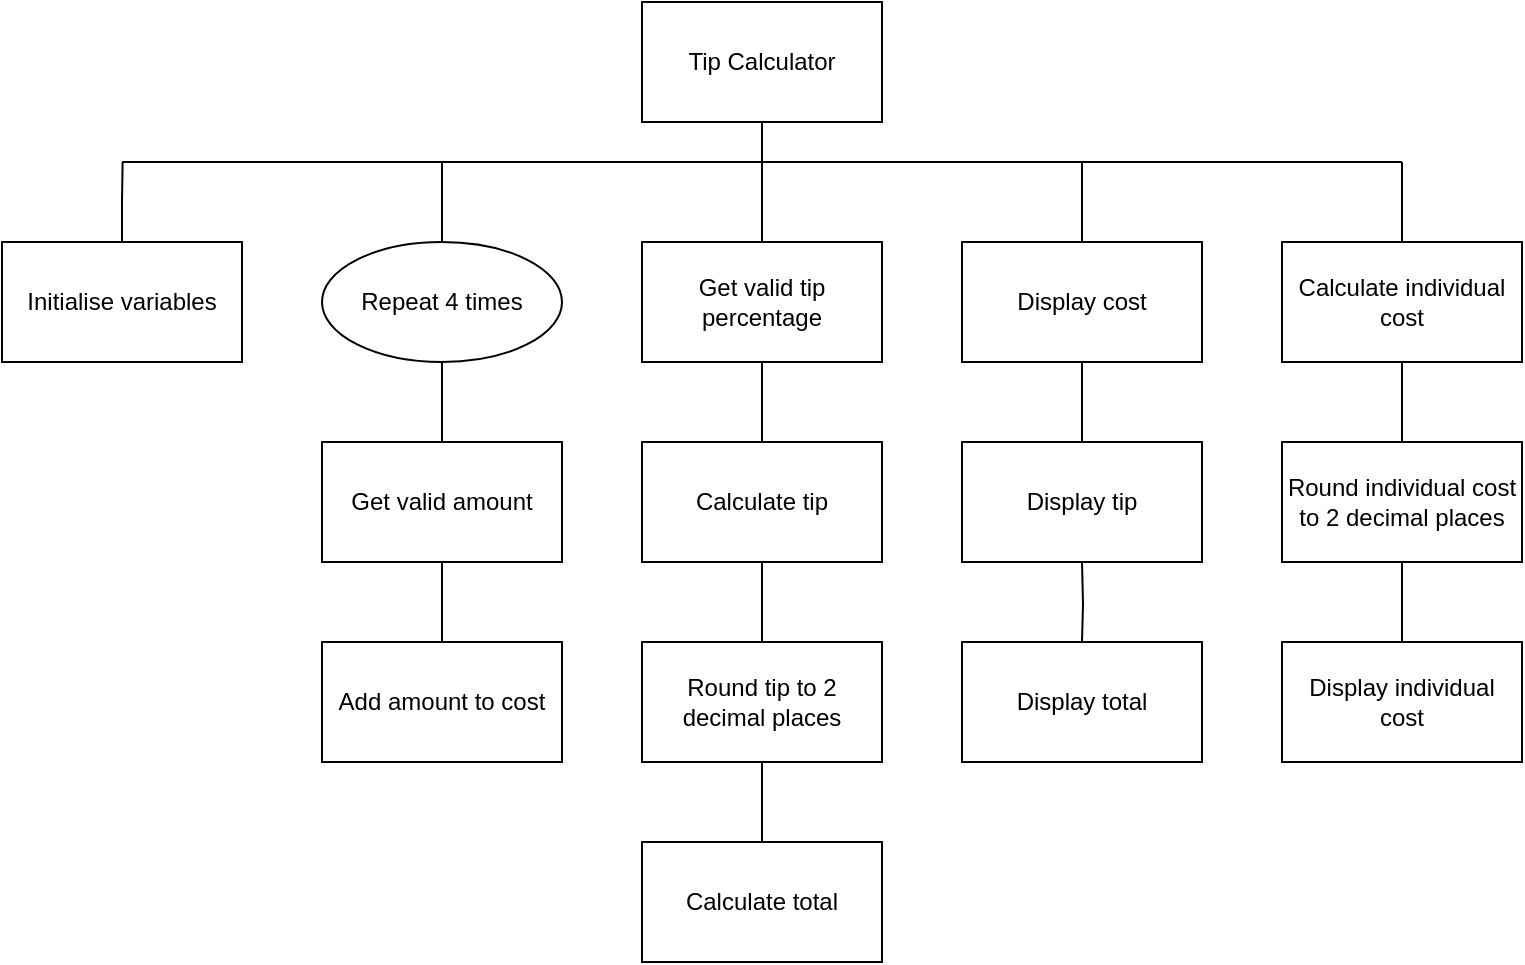 <mxfile version="20.3.0" type="device" pages="2"><diagram name="SD" id="nq3hfyptlFCVr2CrW04x"><mxGraphModel dx="870" dy="697" grid="1" gridSize="10" guides="1" tooltips="1" connect="1" arrows="1" fold="1" page="1" pageScale="1" pageWidth="1169" pageHeight="827" math="0" shadow="0"><root><mxCell id="nQaSH5ZJLGZen89Ir8Ug-0"/><mxCell id="nQaSH5ZJLGZen89Ir8Ug-1" parent="nQaSH5ZJLGZen89Ir8Ug-0"/><mxCell id="DQY4unRg5TGk52qzZA9S-4" style="edgeStyle=orthogonalEdgeStyle;rounded=0;orthogonalLoop=1;jettySize=auto;html=1;exitX=0.5;exitY=1;exitDx=0;exitDy=0;endArrow=none;endFill=0;" parent="nQaSH5ZJLGZen89Ir8Ug-1" source="nQaSH5ZJLGZen89Ir8Ug-2" edge="1"><mxGeometry relative="1" as="geometry"><mxPoint x="580" y="160" as="targetPoint"/></mxGeometry></mxCell><mxCell id="nQaSH5ZJLGZen89Ir8Ug-2" value="Tip Calculator" style="rounded=0;whiteSpace=wrap;html=1;" parent="nQaSH5ZJLGZen89Ir8Ug-1" vertex="1"><mxGeometry x="520" y="80" width="120" height="60" as="geometry"/></mxCell><mxCell id="nQaSH5ZJLGZen89Ir8Ug-4" style="edgeStyle=orthogonalEdgeStyle;rounded=0;orthogonalLoop=1;jettySize=auto;html=1;exitX=0.5;exitY=0;exitDx=0;exitDy=0;endArrow=none;endFill=0;" parent="nQaSH5ZJLGZen89Ir8Ug-1" source="nQaSH5ZJLGZen89Ir8Ug-5" edge="1"><mxGeometry relative="1" as="geometry"><mxPoint x="260.31" y="160" as="targetPoint"/></mxGeometry></mxCell><mxCell id="nQaSH5ZJLGZen89Ir8Ug-5" value="Initialise variables" style="rounded=0;whiteSpace=wrap;html=1;" parent="nQaSH5ZJLGZen89Ir8Ug-1" vertex="1"><mxGeometry x="200" y="200" width="120" height="60" as="geometry"/></mxCell><mxCell id="nQaSH5ZJLGZen89Ir8Ug-44" style="edgeStyle=orthogonalEdgeStyle;rounded=0;orthogonalLoop=1;jettySize=auto;html=1;exitX=0.5;exitY=0;exitDx=0;exitDy=0;endArrow=none;endFill=0;entryX=0.5;entryY=1;entryDx=0;entryDy=0;" parent="nQaSH5ZJLGZen89Ir8Ug-1" source="nQaSH5ZJLGZen89Ir8Ug-6" target="nQaSH5ZJLGZen89Ir8Ug-38" edge="1"><mxGeometry relative="1" as="geometry"/></mxCell><mxCell id="fUy0ndqq2JAWgpP197KR-2" style="edgeStyle=orthogonalEdgeStyle;rounded=0;orthogonalLoop=1;jettySize=auto;html=1;exitX=0.5;exitY=1;exitDx=0;exitDy=0;entryX=0.5;entryY=0;entryDx=0;entryDy=0;endArrow=none;endFill=0;" parent="nQaSH5ZJLGZen89Ir8Ug-1" source="nQaSH5ZJLGZen89Ir8Ug-6" target="nQaSH5ZJLGZen89Ir8Ug-39" edge="1"><mxGeometry relative="1" as="geometry"><mxPoint x="420" y="400" as="targetPoint"/></mxGeometry></mxCell><mxCell id="nQaSH5ZJLGZen89Ir8Ug-6" value="Get valid amount" style="rounded=0;whiteSpace=wrap;html=1;" parent="nQaSH5ZJLGZen89Ir8Ug-1" vertex="1"><mxGeometry x="360" y="300" width="120" height="60" as="geometry"/></mxCell><mxCell id="nQaSH5ZJLGZen89Ir8Ug-35" value="" style="endArrow=none;html=1;rounded=0;" parent="nQaSH5ZJLGZen89Ir8Ug-1" edge="1"><mxGeometry width="50" height="50" relative="1" as="geometry"><mxPoint x="260" y="160" as="sourcePoint"/><mxPoint x="900" y="160" as="targetPoint"/></mxGeometry></mxCell><mxCell id="DQY4unRg5TGk52qzZA9S-3" style="edgeStyle=orthogonalEdgeStyle;rounded=0;orthogonalLoop=1;jettySize=auto;html=1;exitX=0.5;exitY=0;exitDx=0;exitDy=0;endArrow=none;endFill=0;" parent="nQaSH5ZJLGZen89Ir8Ug-1" source="nQaSH5ZJLGZen89Ir8Ug-38" edge="1"><mxGeometry relative="1" as="geometry"><mxPoint x="420" y="160" as="targetPoint"/></mxGeometry></mxCell><mxCell id="nQaSH5ZJLGZen89Ir8Ug-38" value="Repeat 4 times" style="ellipse;whiteSpace=wrap;html=1;" parent="nQaSH5ZJLGZen89Ir8Ug-1" vertex="1"><mxGeometry x="360" y="200" width="120" height="60" as="geometry"/></mxCell><mxCell id="nQaSH5ZJLGZen89Ir8Ug-39" value="Add amount to cost" style="rounded=0;whiteSpace=wrap;html=1;" parent="nQaSH5ZJLGZen89Ir8Ug-1" vertex="1"><mxGeometry x="360" y="400" width="120" height="60" as="geometry"/></mxCell><mxCell id="1Ul190k1DZZDLRFlQpAm-2" style="edgeStyle=orthogonalEdgeStyle;rounded=0;orthogonalLoop=1;jettySize=auto;html=1;exitX=0.5;exitY=0;exitDx=0;exitDy=0;endArrow=none;endFill=0;" parent="nQaSH5ZJLGZen89Ir8Ug-1" source="fUy0ndqq2JAWgpP197KR-8" edge="1"><mxGeometry relative="1" as="geometry"><mxPoint x="580" y="160" as="targetPoint"/></mxGeometry></mxCell><mxCell id="1Ul190k1DZZDLRFlQpAm-5" style="edgeStyle=orthogonalEdgeStyle;rounded=0;orthogonalLoop=1;jettySize=auto;html=1;exitX=0.5;exitY=1;exitDx=0;exitDy=0;entryX=0.5;entryY=0;entryDx=0;entryDy=0;endArrow=none;endFill=0;" parent="nQaSH5ZJLGZen89Ir8Ug-1" source="fUy0ndqq2JAWgpP197KR-8" target="1Ul190k1DZZDLRFlQpAm-3" edge="1"><mxGeometry relative="1" as="geometry"/></mxCell><mxCell id="fUy0ndqq2JAWgpP197KR-8" value="Get valid tip percentage" style="rounded=0;whiteSpace=wrap;html=1;" parent="nQaSH5ZJLGZen89Ir8Ug-1" vertex="1"><mxGeometry x="520" y="200" width="120" height="60" as="geometry"/></mxCell><mxCell id="fUy0ndqq2JAWgpP197KR-18" style="edgeStyle=orthogonalEdgeStyle;rounded=0;orthogonalLoop=1;jettySize=auto;html=1;exitX=0.5;exitY=0;exitDx=0;exitDy=0;endArrow=none;endFill=0;" parent="nQaSH5ZJLGZen89Ir8Ug-1" source="fUy0ndqq2JAWgpP197KR-17" edge="1"><mxGeometry relative="1" as="geometry"><mxPoint x="740" y="160" as="targetPoint"/></mxGeometry></mxCell><mxCell id="FMAfF1MgHCoDQNeF51pw-1" style="edgeStyle=orthogonalEdgeStyle;rounded=0;orthogonalLoop=1;jettySize=auto;html=1;exitX=0.5;exitY=1;exitDx=0;exitDy=0;entryX=0.5;entryY=0;entryDx=0;entryDy=0;endArrow=none;endFill=0;" parent="nQaSH5ZJLGZen89Ir8Ug-1" source="fUy0ndqq2JAWgpP197KR-17" edge="1"><mxGeometry relative="1" as="geometry"><mxPoint x="740" y="300" as="targetPoint"/></mxGeometry></mxCell><mxCell id="fUy0ndqq2JAWgpP197KR-17" value="Display cost" style="rounded=0;whiteSpace=wrap;html=1;" parent="nQaSH5ZJLGZen89Ir8Ug-1" vertex="1"><mxGeometry x="680" y="200" width="120" height="60" as="geometry"/></mxCell><mxCell id="FMAfF1MgHCoDQNeF51pw-3" style="edgeStyle=orthogonalEdgeStyle;rounded=0;orthogonalLoop=1;jettySize=auto;html=1;exitX=0.5;exitY=1;exitDx=0;exitDy=0;entryX=0.5;entryY=0;entryDx=0;entryDy=0;endArrow=none;endFill=0;" parent="nQaSH5ZJLGZen89Ir8Ug-1" target="FMAfF1MgHCoDQNeF51pw-2" edge="1"><mxGeometry relative="1" as="geometry"><mxPoint x="740" y="360" as="sourcePoint"/></mxGeometry></mxCell><mxCell id="FMAfF1MgHCoDQNeF51pw-2" value="Display total" style="rounded=0;whiteSpace=wrap;html=1;" parent="nQaSH5ZJLGZen89Ir8Ug-1" vertex="1"><mxGeometry x="680" y="400" width="120" height="60" as="geometry"/></mxCell><mxCell id="1Ul190k1DZZDLRFlQpAm-3" value="Calculate tip" style="rounded=0;whiteSpace=wrap;html=1;" parent="nQaSH5ZJLGZen89Ir8Ug-1" vertex="1"><mxGeometry x="520" y="300" width="120" height="60" as="geometry"/></mxCell><mxCell id="OH91d0iWCHp24oNxme_V-2" style="edgeStyle=orthogonalEdgeStyle;rounded=0;orthogonalLoop=1;jettySize=auto;html=1;exitX=0.5;exitY=0;exitDx=0;exitDy=0;entryX=0.5;entryY=1;entryDx=0;entryDy=0;endArrow=none;endFill=0;" parent="nQaSH5ZJLGZen89Ir8Ug-1" source="1Ul190k1DZZDLRFlQpAm-4" target="OH91d0iWCHp24oNxme_V-0" edge="1"><mxGeometry relative="1" as="geometry"/></mxCell><mxCell id="1Ul190k1DZZDLRFlQpAm-4" value="Calculate total" style="rounded=0;whiteSpace=wrap;html=1;" parent="nQaSH5ZJLGZen89Ir8Ug-1" vertex="1"><mxGeometry x="520" y="500" width="120" height="60" as="geometry"/></mxCell><mxCell id="1Ul190k1DZZDLRFlQpAm-7" value="Display tip" style="rounded=0;whiteSpace=wrap;html=1;" parent="nQaSH5ZJLGZen89Ir8Ug-1" vertex="1"><mxGeometry x="680" y="300" width="120" height="60" as="geometry"/></mxCell><mxCell id="1Ul190k1DZZDLRFlQpAm-9" style="edgeStyle=orthogonalEdgeStyle;rounded=0;orthogonalLoop=1;jettySize=auto;html=1;exitX=0.5;exitY=0;exitDx=0;exitDy=0;endArrow=none;endFill=0;" parent="nQaSH5ZJLGZen89Ir8Ug-1" source="1Ul190k1DZZDLRFlQpAm-8" edge="1"><mxGeometry relative="1" as="geometry"><mxPoint x="900" y="160" as="targetPoint"/></mxGeometry></mxCell><mxCell id="1Ul190k1DZZDLRFlQpAm-8" value="Calculate individual cost" style="rounded=0;whiteSpace=wrap;html=1;" parent="nQaSH5ZJLGZen89Ir8Ug-1" vertex="1"><mxGeometry x="840" y="200" width="120" height="60" as="geometry"/></mxCell><mxCell id="1Ul190k1DZZDLRFlQpAm-11" style="edgeStyle=orthogonalEdgeStyle;rounded=0;orthogonalLoop=1;jettySize=auto;html=1;exitX=0.5;exitY=0;exitDx=0;exitDy=0;entryX=0.5;entryY=1;entryDx=0;entryDy=0;endArrow=none;endFill=0;" parent="nQaSH5ZJLGZen89Ir8Ug-1" source="1Ul190k1DZZDLRFlQpAm-10" target="1Ul190k1DZZDLRFlQpAm-8" edge="1"><mxGeometry relative="1" as="geometry"/></mxCell><mxCell id="1Ul190k1DZZDLRFlQpAm-10" value="Round individual cost to 2 decimal places" style="rounded=0;whiteSpace=wrap;html=1;" parent="nQaSH5ZJLGZen89Ir8Ug-1" vertex="1"><mxGeometry x="840" y="300" width="120" height="60" as="geometry"/></mxCell><mxCell id="1Ul190k1DZZDLRFlQpAm-13" style="edgeStyle=orthogonalEdgeStyle;rounded=0;orthogonalLoop=1;jettySize=auto;html=1;exitX=0.5;exitY=0;exitDx=0;exitDy=0;entryX=0.5;entryY=1;entryDx=0;entryDy=0;endArrow=none;endFill=0;" parent="nQaSH5ZJLGZen89Ir8Ug-1" source="1Ul190k1DZZDLRFlQpAm-12" target="1Ul190k1DZZDLRFlQpAm-10" edge="1"><mxGeometry relative="1" as="geometry"/></mxCell><mxCell id="1Ul190k1DZZDLRFlQpAm-12" value="Display individual cost" style="rounded=0;whiteSpace=wrap;html=1;" parent="nQaSH5ZJLGZen89Ir8Ug-1" vertex="1"><mxGeometry x="840" y="400" width="120" height="60" as="geometry"/></mxCell><mxCell id="OH91d0iWCHp24oNxme_V-1" style="edgeStyle=orthogonalEdgeStyle;rounded=0;orthogonalLoop=1;jettySize=auto;html=1;exitX=0.5;exitY=0;exitDx=0;exitDy=0;entryX=0.5;entryY=1;entryDx=0;entryDy=0;endArrow=none;endFill=0;" parent="nQaSH5ZJLGZen89Ir8Ug-1" source="OH91d0iWCHp24oNxme_V-0" target="1Ul190k1DZZDLRFlQpAm-3" edge="1"><mxGeometry relative="1" as="geometry"/></mxCell><mxCell id="OH91d0iWCHp24oNxme_V-0" value="Round tip to 2 decimal places" style="rounded=0;whiteSpace=wrap;html=1;" parent="nQaSH5ZJLGZen89Ir8Ug-1" vertex="1"><mxGeometry x="520" y="400" width="120" height="60" as="geometry"/></mxCell></root></mxGraphModel></diagram><diagram id="DZfxQxoiEuQoA3vxxx5j" name="Example"><mxGraphModel dx="870" dy="697" grid="1" gridSize="10" guides="1" tooltips="1" connect="1" arrows="1" fold="1" page="1" pageScale="1" pageWidth="850" pageHeight="1100" math="0" shadow="0"><root><mxCell id="0"/><mxCell id="1" parent="0"/><mxCell id="YGbuSc-yD24ZNoinjPzg-1" value="&lt;b&gt;Input&lt;/b&gt;&lt;br&gt;&lt;br&gt;Person 1: 15&lt;br&gt;Person 2: 7.50&lt;br&gt;Person 3: 9.75&lt;br&gt;Person 4: 12.30&lt;br&gt;&lt;br&gt;Tip percent: 10" style="text;html=1;strokeColor=none;fillColor=none;align=left;verticalAlign=top;whiteSpace=wrap;rounded=0;" parent="1" vertex="1"><mxGeometry x="80" y="80" width="90" height="130" as="geometry"/></mxCell><mxCell id="PQvjtU43Chlj2779SlHy-1" value="&lt;b&gt;Output&lt;/b&gt;&lt;br&gt;&lt;br&gt;Cost: £44.55&lt;br&gt;Tip: £4.46&lt;br&gt;&lt;br&gt;Total:&amp;nbsp; £49.01&lt;br&gt;&lt;br&gt;Each pays: £12.25" style="text;html=1;strokeColor=none;fillColor=none;align=left;verticalAlign=top;whiteSpace=wrap;rounded=0;" parent="1" vertex="1"><mxGeometry x="200" y="80" width="110" height="130" as="geometry"/></mxCell></root></mxGraphModel></diagram></mxfile>
